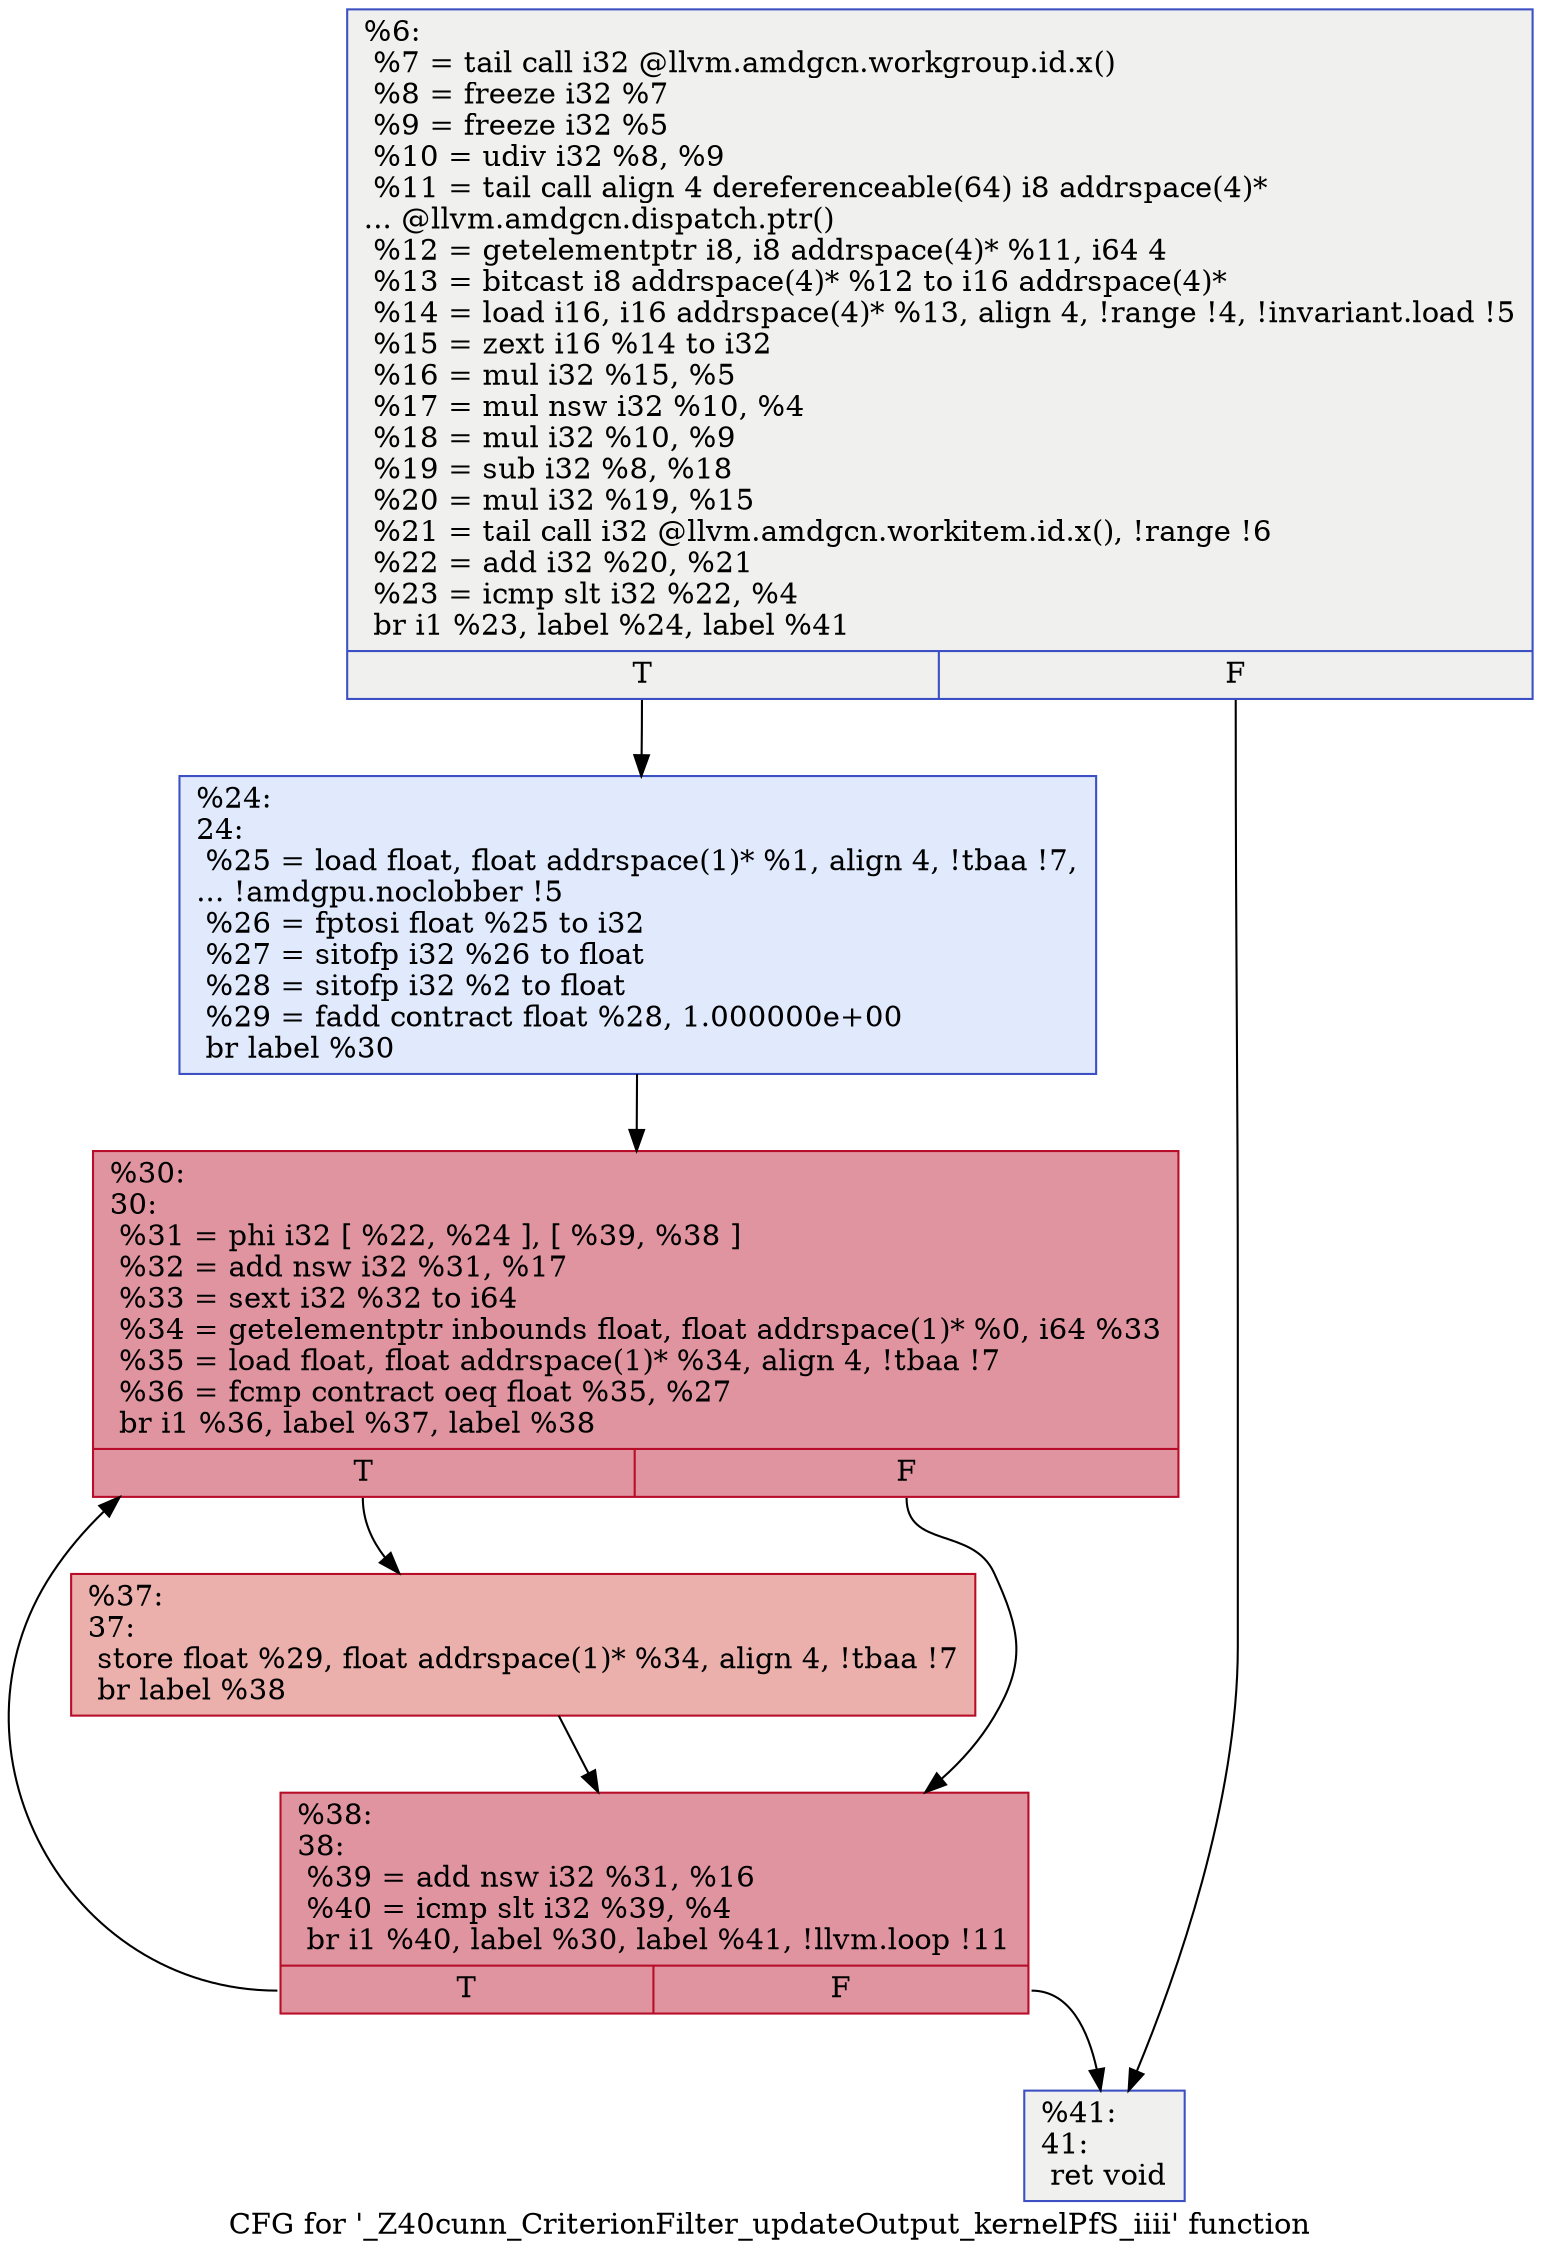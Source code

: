 digraph "CFG for '_Z40cunn_CriterionFilter_updateOutput_kernelPfS_iiii' function" {
	label="CFG for '_Z40cunn_CriterionFilter_updateOutput_kernelPfS_iiii' function";

	Node0x472e4c0 [shape=record,color="#3d50c3ff", style=filled, fillcolor="#dedcdb70",label="{%6:\l  %7 = tail call i32 @llvm.amdgcn.workgroup.id.x()\l  %8 = freeze i32 %7\l  %9 = freeze i32 %5\l  %10 = udiv i32 %8, %9\l  %11 = tail call align 4 dereferenceable(64) i8 addrspace(4)*\l... @llvm.amdgcn.dispatch.ptr()\l  %12 = getelementptr i8, i8 addrspace(4)* %11, i64 4\l  %13 = bitcast i8 addrspace(4)* %12 to i16 addrspace(4)*\l  %14 = load i16, i16 addrspace(4)* %13, align 4, !range !4, !invariant.load !5\l  %15 = zext i16 %14 to i32\l  %16 = mul i32 %15, %5\l  %17 = mul nsw i32 %10, %4\l  %18 = mul i32 %10, %9\l  %19 = sub i32 %8, %18\l  %20 = mul i32 %19, %15\l  %21 = tail call i32 @llvm.amdgcn.workitem.id.x(), !range !6\l  %22 = add i32 %20, %21\l  %23 = icmp slt i32 %22, %4\l  br i1 %23, label %24, label %41\l|{<s0>T|<s1>F}}"];
	Node0x472e4c0:s0 -> Node0x4730780;
	Node0x472e4c0:s1 -> Node0x4730810;
	Node0x4730780 [shape=record,color="#3d50c3ff", style=filled, fillcolor="#b9d0f970",label="{%24:\l24:                                               \l  %25 = load float, float addrspace(1)* %1, align 4, !tbaa !7,\l... !amdgpu.noclobber !5\l  %26 = fptosi float %25 to i32\l  %27 = sitofp i32 %26 to float\l  %28 = sitofp i32 %2 to float\l  %29 = fadd contract float %28, 1.000000e+00\l  br label %30\l}"];
	Node0x4730780 -> Node0x4731d80;
	Node0x4731d80 [shape=record,color="#b70d28ff", style=filled, fillcolor="#b70d2870",label="{%30:\l30:                                               \l  %31 = phi i32 [ %22, %24 ], [ %39, %38 ]\l  %32 = add nsw i32 %31, %17\l  %33 = sext i32 %32 to i64\l  %34 = getelementptr inbounds float, float addrspace(1)* %0, i64 %33\l  %35 = load float, float addrspace(1)* %34, align 4, !tbaa !7\l  %36 = fcmp contract oeq float %35, %27\l  br i1 %36, label %37, label %38\l|{<s0>T|<s1>F}}"];
	Node0x4731d80:s0 -> Node0x4732970;
	Node0x4731d80:s1 -> Node0x4731e80;
	Node0x4732970 [shape=record,color="#b70d28ff", style=filled, fillcolor="#d24b4070",label="{%37:\l37:                                               \l  store float %29, float addrspace(1)* %34, align 4, !tbaa !7\l  br label %38\l}"];
	Node0x4732970 -> Node0x4731e80;
	Node0x4731e80 [shape=record,color="#b70d28ff", style=filled, fillcolor="#b70d2870",label="{%38:\l38:                                               \l  %39 = add nsw i32 %31, %16\l  %40 = icmp slt i32 %39, %4\l  br i1 %40, label %30, label %41, !llvm.loop !11\l|{<s0>T|<s1>F}}"];
	Node0x4731e80:s0 -> Node0x4731d80;
	Node0x4731e80:s1 -> Node0x4730810;
	Node0x4730810 [shape=record,color="#3d50c3ff", style=filled, fillcolor="#dedcdb70",label="{%41:\l41:                                               \l  ret void\l}"];
}
